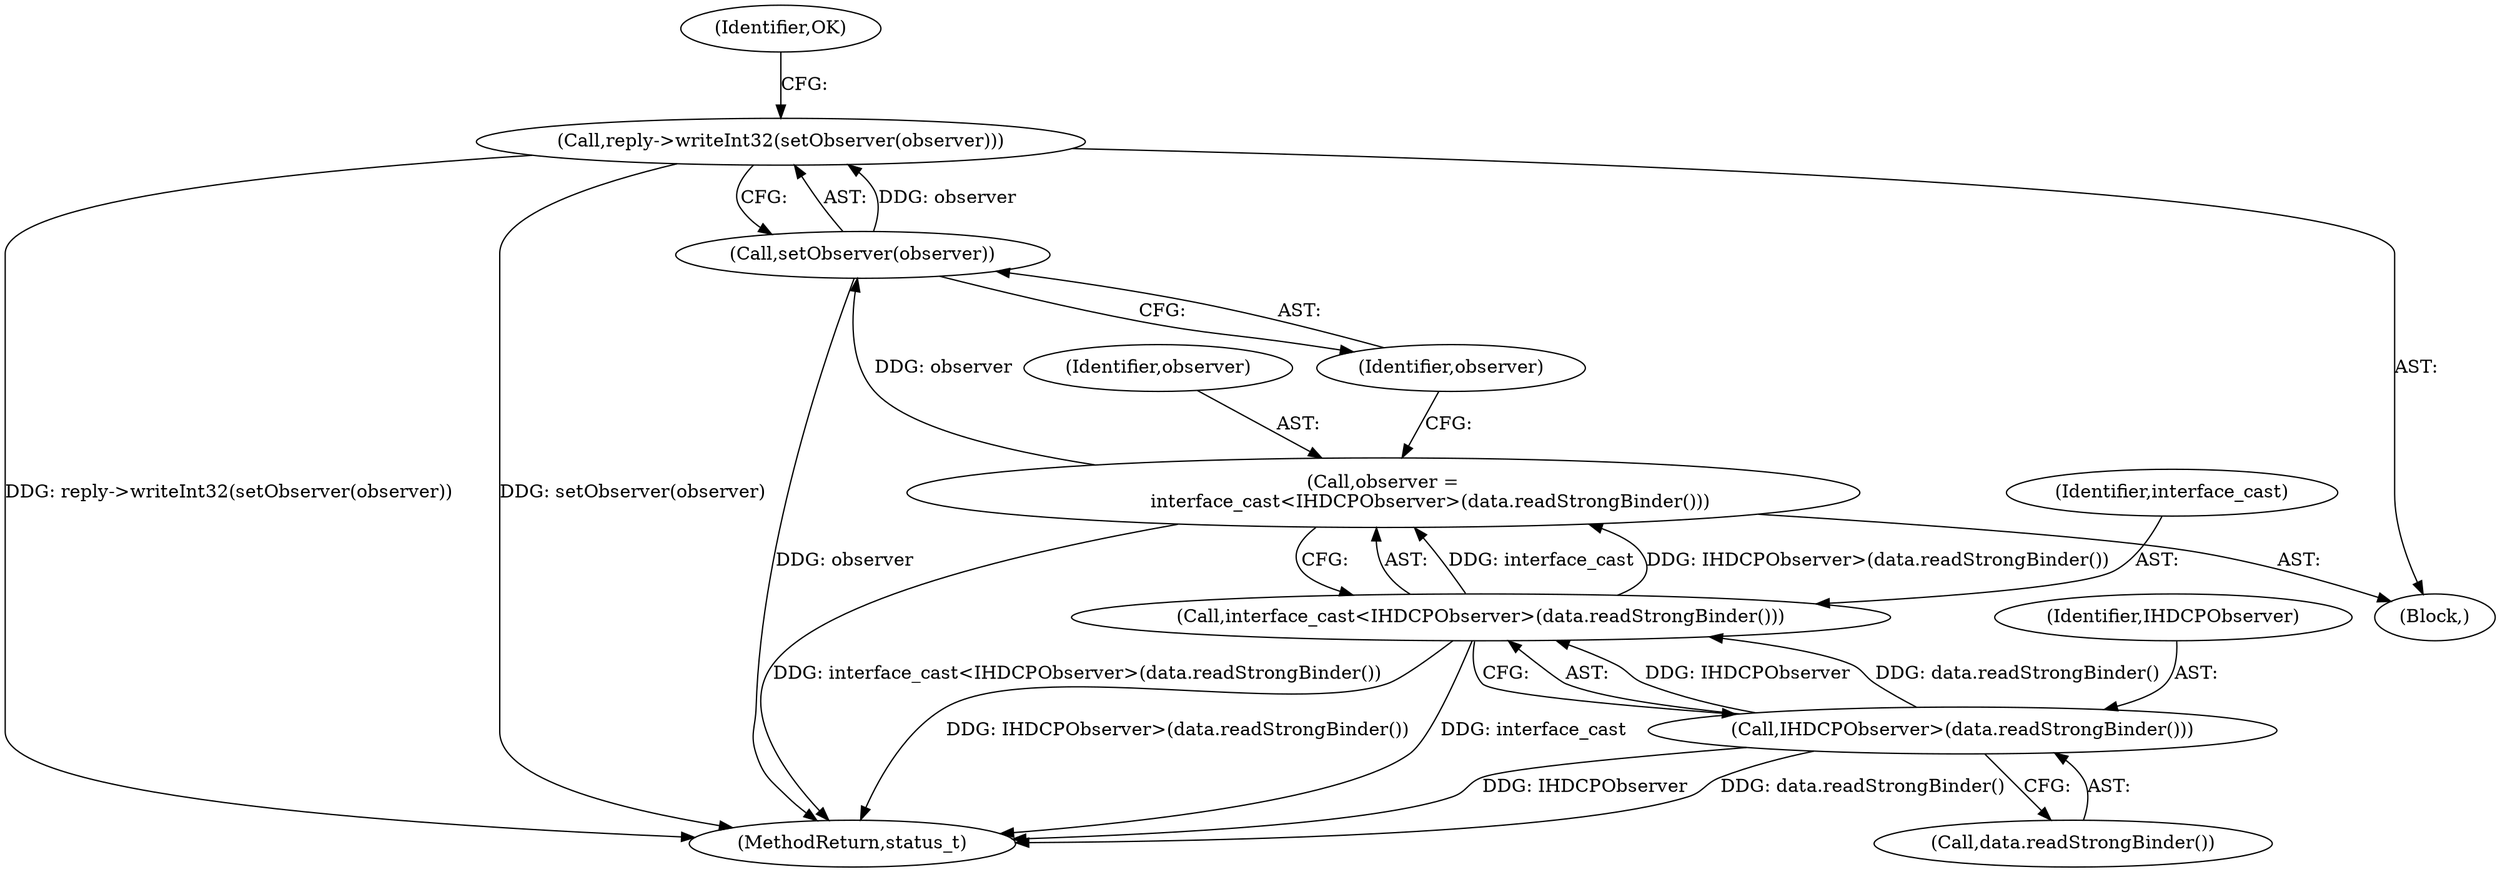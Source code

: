 digraph "0_Android_9667e3eff2d34c3797c3b529370de47b2c1f1bf6@API" {
"1000123" [label="(Call,reply->writeInt32(setObserver(observer)))"];
"1000124" [label="(Call,setObserver(observer))"];
"1000116" [label="(Call,observer =\n                interface_cast<IHDCPObserver>(data.readStrongBinder()))"];
"1000118" [label="(Call,interface_cast<IHDCPObserver>(data.readStrongBinder()))"];
"1000120" [label="(Call,IHDCPObserver>(data.readStrongBinder()))"];
"1000118" [label="(Call,interface_cast<IHDCPObserver>(data.readStrongBinder()))"];
"1000127" [label="(Identifier,OK)"];
"1000117" [label="(Identifier,observer)"];
"1000110" [label="(Block,)"];
"1000120" [label="(Call,IHDCPObserver>(data.readStrongBinder()))"];
"1000125" [label="(Identifier,observer)"];
"1000119" [label="(Identifier,interface_cast)"];
"1000124" [label="(Call,setObserver(observer))"];
"1000123" [label="(Call,reply->writeInt32(setObserver(observer)))"];
"1000121" [label="(Identifier,IHDCPObserver)"];
"1000395" [label="(MethodReturn,status_t)"];
"1000116" [label="(Call,observer =\n                interface_cast<IHDCPObserver>(data.readStrongBinder()))"];
"1000122" [label="(Call,data.readStrongBinder())"];
"1000123" -> "1000110"  [label="AST: "];
"1000123" -> "1000124"  [label="CFG: "];
"1000124" -> "1000123"  [label="AST: "];
"1000127" -> "1000123"  [label="CFG: "];
"1000123" -> "1000395"  [label="DDG: reply->writeInt32(setObserver(observer))"];
"1000123" -> "1000395"  [label="DDG: setObserver(observer)"];
"1000124" -> "1000123"  [label="DDG: observer"];
"1000124" -> "1000125"  [label="CFG: "];
"1000125" -> "1000124"  [label="AST: "];
"1000124" -> "1000395"  [label="DDG: observer"];
"1000116" -> "1000124"  [label="DDG: observer"];
"1000116" -> "1000110"  [label="AST: "];
"1000116" -> "1000118"  [label="CFG: "];
"1000117" -> "1000116"  [label="AST: "];
"1000118" -> "1000116"  [label="AST: "];
"1000125" -> "1000116"  [label="CFG: "];
"1000116" -> "1000395"  [label="DDG: interface_cast<IHDCPObserver>(data.readStrongBinder())"];
"1000118" -> "1000116"  [label="DDG: interface_cast"];
"1000118" -> "1000116"  [label="DDG: IHDCPObserver>(data.readStrongBinder())"];
"1000118" -> "1000120"  [label="CFG: "];
"1000119" -> "1000118"  [label="AST: "];
"1000120" -> "1000118"  [label="AST: "];
"1000118" -> "1000395"  [label="DDG: IHDCPObserver>(data.readStrongBinder())"];
"1000118" -> "1000395"  [label="DDG: interface_cast"];
"1000120" -> "1000118"  [label="DDG: IHDCPObserver"];
"1000120" -> "1000118"  [label="DDG: data.readStrongBinder()"];
"1000120" -> "1000122"  [label="CFG: "];
"1000121" -> "1000120"  [label="AST: "];
"1000122" -> "1000120"  [label="AST: "];
"1000120" -> "1000395"  [label="DDG: IHDCPObserver"];
"1000120" -> "1000395"  [label="DDG: data.readStrongBinder()"];
}
